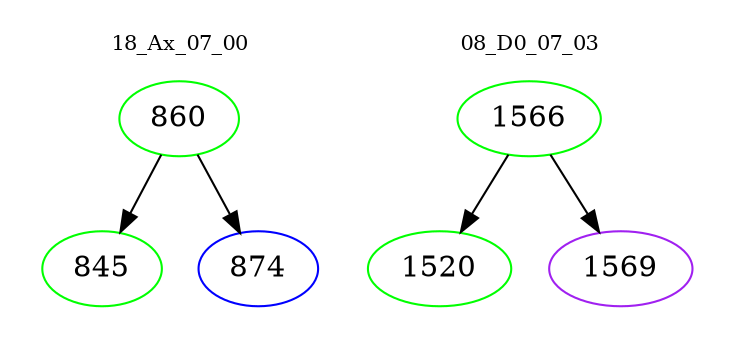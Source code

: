 digraph{
subgraph cluster_0 {
color = white
label = "18_Ax_07_00";
fontsize=10;
T0_860 [label="860", color="green"]
T0_860 -> T0_845 [color="black"]
T0_845 [label="845", color="green"]
T0_860 -> T0_874 [color="black"]
T0_874 [label="874", color="blue"]
}
subgraph cluster_1 {
color = white
label = "08_D0_07_03";
fontsize=10;
T1_1566 [label="1566", color="green"]
T1_1566 -> T1_1520 [color="black"]
T1_1520 [label="1520", color="green"]
T1_1566 -> T1_1569 [color="black"]
T1_1569 [label="1569", color="purple"]
}
}
